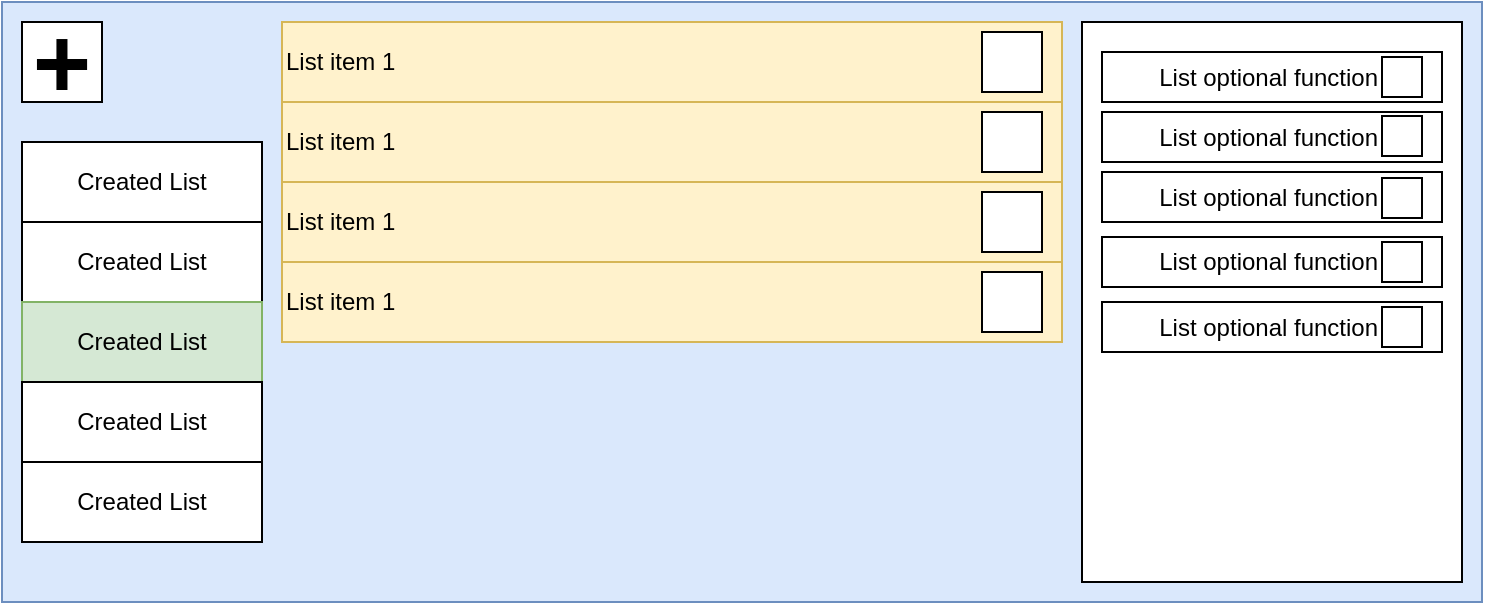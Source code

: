 <mxfile version="15.2.7" type="device"><diagram id="XbHUvjf9tIU5l8s3wCS8" name="Page-1"><mxGraphModel dx="2062" dy="1183" grid="1" gridSize="10" guides="1" tooltips="1" connect="1" arrows="1" fold="1" page="1" pageScale="1" pageWidth="850" pageHeight="1100" math="0" shadow="0"><root><mxCell id="0"/><mxCell id="1" parent="0"/><mxCell id="y_MBvU1pF7t-SAVava_0-1" value="" style="rounded=0;whiteSpace=wrap;html=1;fillColor=#dae8fc;strokeColor=#6c8ebf;" vertex="1" parent="1"><mxGeometry x="160" y="160" width="740" height="300" as="geometry"/></mxCell><mxCell id="y_MBvU1pF7t-SAVava_0-2" value="List item 1" style="rounded=0;whiteSpace=wrap;html=1;fillColor=#fff2cc;strokeColor=#d6b656;align=left;" vertex="1" parent="1"><mxGeometry x="300" y="170" width="390" height="40" as="geometry"/></mxCell><mxCell id="y_MBvU1pF7t-SAVava_0-3" value="&lt;b&gt;&lt;font style=&quot;font-size: 50px&quot;&gt;+&lt;/font&gt;&lt;/b&gt;" style="rounded=0;whiteSpace=wrap;html=1;" vertex="1" parent="1"><mxGeometry x="170" y="170" width="40" height="40" as="geometry"/></mxCell><mxCell id="y_MBvU1pF7t-SAVava_0-4" value="&lt;span style=&quot;text-align: left&quot;&gt;Created List&lt;/span&gt;" style="rounded=0;whiteSpace=wrap;html=1;" vertex="1" parent="1"><mxGeometry x="170" y="230" width="120" height="40" as="geometry"/></mxCell><mxCell id="y_MBvU1pF7t-SAVava_0-5" value="&lt;span style=&quot;text-align: left&quot;&gt;Created List&lt;/span&gt;" style="rounded=0;whiteSpace=wrap;html=1;" vertex="1" parent="1"><mxGeometry x="170" y="270" width="120" height="40" as="geometry"/></mxCell><mxCell id="y_MBvU1pF7t-SAVava_0-6" value="&lt;span style=&quot;text-align: left&quot;&gt;Created List&lt;/span&gt;" style="rounded=0;whiteSpace=wrap;html=1;fillColor=#d5e8d4;strokeColor=#82b366;" vertex="1" parent="1"><mxGeometry x="170" y="310" width="120" height="40" as="geometry"/></mxCell><mxCell id="y_MBvU1pF7t-SAVava_0-7" value="&lt;span style=&quot;text-align: left&quot;&gt;Created List&lt;/span&gt;" style="rounded=0;whiteSpace=wrap;html=1;" vertex="1" parent="1"><mxGeometry x="170" y="350" width="120" height="40" as="geometry"/></mxCell><mxCell id="y_MBvU1pF7t-SAVava_0-8" value="&lt;span style=&quot;text-align: left&quot;&gt;Created List&lt;/span&gt;" style="rounded=0;whiteSpace=wrap;html=1;" vertex="1" parent="1"><mxGeometry x="170" y="390" width="120" height="40" as="geometry"/></mxCell><mxCell id="y_MBvU1pF7t-SAVava_0-9" value="List item 1" style="rounded=0;whiteSpace=wrap;html=1;fillColor=#fff2cc;strokeColor=#d6b656;align=left;" vertex="1" parent="1"><mxGeometry x="300" y="210" width="390" height="40" as="geometry"/></mxCell><mxCell id="y_MBvU1pF7t-SAVava_0-10" value="List item 1" style="rounded=0;whiteSpace=wrap;html=1;fillColor=#fff2cc;strokeColor=#d6b656;align=left;" vertex="1" parent="1"><mxGeometry x="300" y="250" width="390" height="40" as="geometry"/></mxCell><mxCell id="y_MBvU1pF7t-SAVava_0-11" value="List item 1" style="rounded=0;whiteSpace=wrap;html=1;fillColor=#fff2cc;strokeColor=#d6b656;align=left;" vertex="1" parent="1"><mxGeometry x="300" y="290" width="390" height="40" as="geometry"/></mxCell><mxCell id="y_MBvU1pF7t-SAVava_0-12" value="" style="rounded=0;whiteSpace=wrap;html=1;" vertex="1" parent="1"><mxGeometry x="650" y="175" width="30" height="30" as="geometry"/></mxCell><mxCell id="y_MBvU1pF7t-SAVava_0-13" value="" style="rounded=0;whiteSpace=wrap;html=1;" vertex="1" parent="1"><mxGeometry x="650" y="215" width="30" height="30" as="geometry"/></mxCell><mxCell id="y_MBvU1pF7t-SAVava_0-14" value="" style="rounded=0;whiteSpace=wrap;html=1;" vertex="1" parent="1"><mxGeometry x="650" y="255" width="30" height="30" as="geometry"/></mxCell><mxCell id="y_MBvU1pF7t-SAVava_0-15" value="" style="rounded=0;whiteSpace=wrap;html=1;" vertex="1" parent="1"><mxGeometry x="650" y="295" width="30" height="30" as="geometry"/></mxCell><mxCell id="y_MBvU1pF7t-SAVava_0-16" value="" style="rounded=0;whiteSpace=wrap;html=1;" vertex="1" parent="1"><mxGeometry x="700" y="170" width="190" height="280" as="geometry"/></mxCell><mxCell id="y_MBvU1pF7t-SAVava_0-17" value="List optional function&amp;nbsp;" style="rounded=0;whiteSpace=wrap;html=1;" vertex="1" parent="1"><mxGeometry x="710" y="185" width="170" height="25" as="geometry"/></mxCell><mxCell id="y_MBvU1pF7t-SAVava_0-18" value="&lt;span&gt;List optional function&amp;nbsp;&lt;/span&gt;" style="rounded=0;whiteSpace=wrap;html=1;" vertex="1" parent="1"><mxGeometry x="710" y="215" width="170" height="25" as="geometry"/></mxCell><mxCell id="y_MBvU1pF7t-SAVava_0-19" value="&lt;span&gt;List optional function&amp;nbsp;&lt;/span&gt;" style="rounded=0;whiteSpace=wrap;html=1;" vertex="1" parent="1"><mxGeometry x="710" y="245" width="170" height="25" as="geometry"/></mxCell><mxCell id="y_MBvU1pF7t-SAVava_0-20" value="&lt;span&gt;List optional function&amp;nbsp;&lt;/span&gt;" style="rounded=0;whiteSpace=wrap;html=1;" vertex="1" parent="1"><mxGeometry x="710" y="277.5" width="170" height="25" as="geometry"/></mxCell><mxCell id="y_MBvU1pF7t-SAVava_0-21" value="&lt;span&gt;List optional function&amp;nbsp;&lt;/span&gt;" style="rounded=0;whiteSpace=wrap;html=1;" vertex="1" parent="1"><mxGeometry x="710" y="310" width="170" height="25" as="geometry"/></mxCell><mxCell id="y_MBvU1pF7t-SAVava_0-22" value="" style="rounded=0;whiteSpace=wrap;html=1;" vertex="1" parent="1"><mxGeometry x="850" y="187.5" width="20" height="20" as="geometry"/></mxCell><mxCell id="y_MBvU1pF7t-SAVava_0-24" value="" style="rounded=0;whiteSpace=wrap;html=1;" vertex="1" parent="1"><mxGeometry x="850" y="217" width="20" height="20" as="geometry"/></mxCell><mxCell id="y_MBvU1pF7t-SAVava_0-25" value="" style="rounded=0;whiteSpace=wrap;html=1;" vertex="1" parent="1"><mxGeometry x="850" y="248" width="20" height="20" as="geometry"/></mxCell><mxCell id="y_MBvU1pF7t-SAVava_0-26" value="" style="rounded=0;whiteSpace=wrap;html=1;" vertex="1" parent="1"><mxGeometry x="850" y="280" width="20" height="20" as="geometry"/></mxCell><mxCell id="y_MBvU1pF7t-SAVava_0-27" value="" style="rounded=0;whiteSpace=wrap;html=1;" vertex="1" parent="1"><mxGeometry x="850" y="312.5" width="20" height="20" as="geometry"/></mxCell></root></mxGraphModel></diagram></mxfile>